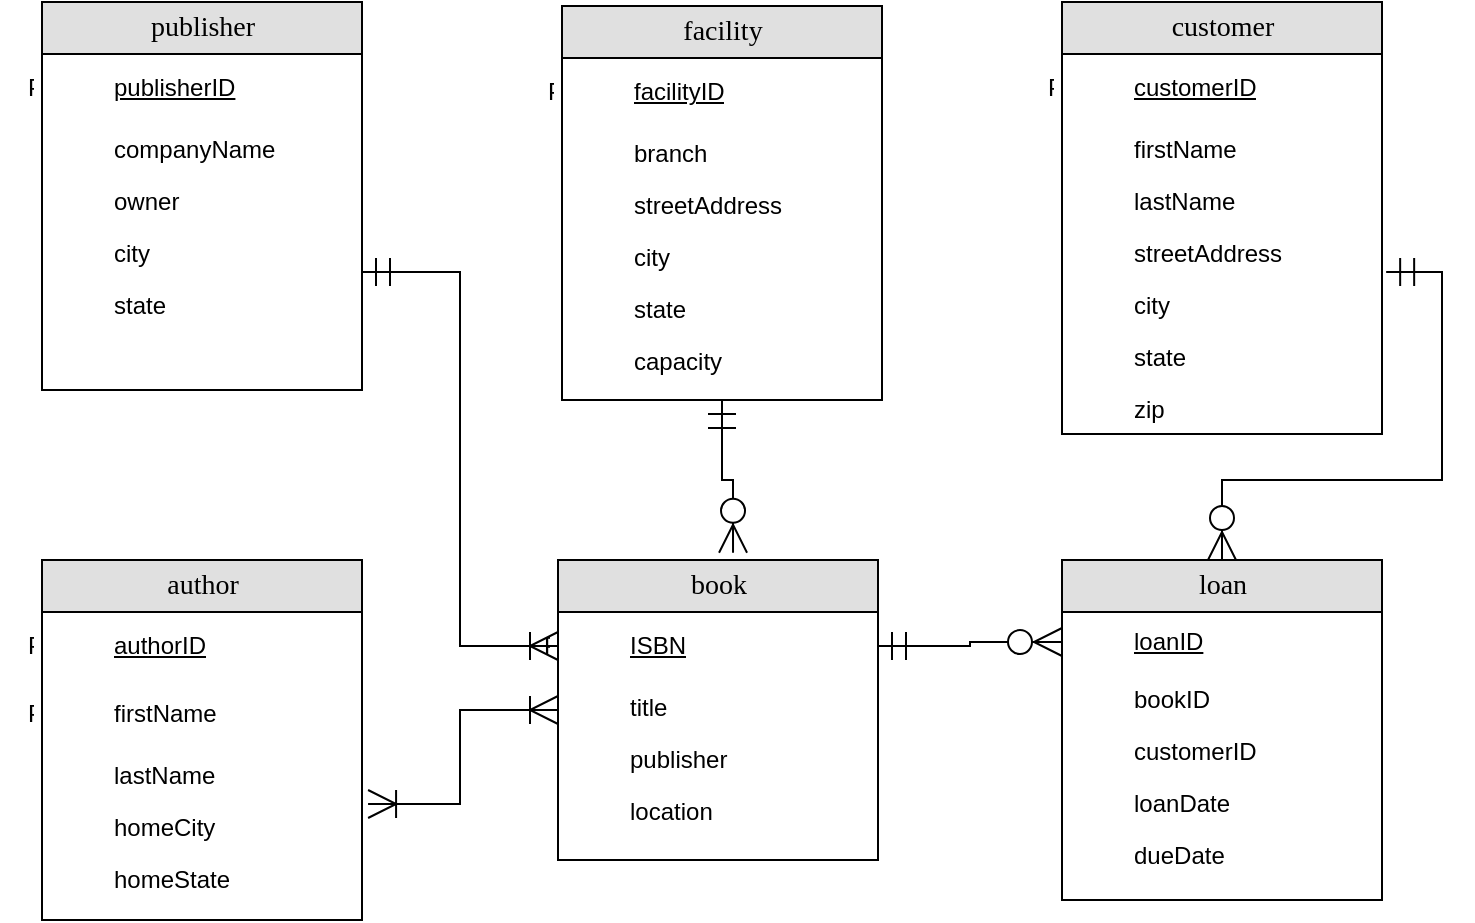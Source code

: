 <mxfile version="11.0.7" type="device"><diagram name="Page-1" id="e56a1550-8fbb-45ad-956c-1786394a9013"><mxGraphModel dx="1422" dy="845" grid="1" gridSize="10" guides="1" tooltips="1" connect="1" arrows="1" fold="1" page="1" pageScale="1" pageWidth="1100" pageHeight="850" background="#ffffff" math="0" shadow="0"><root><mxCell id="0"/><mxCell id="1" parent="0"/><mxCell id="mMnQFlabXRsG9T296ZAE-64" style="edgeStyle=orthogonalEdgeStyle;rounded=0;orthogonalLoop=1;jettySize=auto;html=1;entryX=1.019;entryY=0.077;entryDx=0;entryDy=0;entryPerimeter=0;startArrow=ERoneToMany;startFill=0;startSize=12;endArrow=ERoneToMany;endFill=0;endSize=12;" parent="1" source="2e49270ec7c68f3f-19" target="mMnQFlabXRsG9T296ZAE-14" edge="1"><mxGeometry relative="1" as="geometry"/></mxCell><mxCell id="2e49270ec7c68f3f-19" value="book" style="swimlane;html=1;fontStyle=0;childLayout=stackLayout;horizontal=1;startSize=26;fillColor=#e0e0e0;horizontalStack=0;resizeParent=1;resizeLast=0;collapsible=1;marginBottom=0;swimlaneFillColor=#ffffff;align=center;rounded=0;shadow=0;comic=0;labelBackgroundColor=none;strokeColor=#000000;strokeWidth=1;fontFamily=Verdana;fontSize=14;fontColor=#000000;" parent="1" vertex="1"><mxGeometry x="408" y="400" width="160" height="150" as="geometry"/></mxCell><mxCell id="2e49270ec7c68f3f-20" value="&lt;u&gt;ISBN&lt;/u&gt;" style="shape=partialRectangle;top=0;left=0;right=0;bottom=1;html=1;align=left;verticalAlign=middle;fillColor=none;spacingLeft=34;spacingRight=4;whiteSpace=wrap;overflow=hidden;rotatable=0;points=[[0,0.5],[1,0.5]];portConstraint=eastwest;dropTarget=0;fontStyle=0;strokeColor=none;" parent="2e49270ec7c68f3f-19" vertex="1"><mxGeometry y="26" width="160" height="34" as="geometry"/></mxCell><mxCell id="2e49270ec7c68f3f-21" value="PK" style="shape=partialRectangle;top=0;left=0;bottom=0;html=1;fillColor=none;align=left;verticalAlign=middle;spacingLeft=4;spacingRight=4;whiteSpace=wrap;overflow=hidden;rotatable=0;points=[];portConstraint=eastwest;part=1;strokeColor=none;" parent="2e49270ec7c68f3f-20" vertex="1" connectable="0"><mxGeometry x="-12.568" width="12.568" height="34" as="geometry"/></mxCell><mxCell id="2e49270ec7c68f3f-22" value="title" style="shape=partialRectangle;top=0;left=0;right=0;bottom=0;html=1;align=left;verticalAlign=top;fillColor=none;spacingLeft=34;spacingRight=4;whiteSpace=wrap;overflow=hidden;rotatable=0;points=[[0,0.5],[1,0.5]];portConstraint=eastwest;dropTarget=0;" parent="2e49270ec7c68f3f-19" vertex="1"><mxGeometry y="60" width="160" height="26" as="geometry"/></mxCell><mxCell id="2e49270ec7c68f3f-23" value="" style="shape=partialRectangle;top=0;left=0;bottom=0;html=1;fillColor=none;align=left;verticalAlign=top;spacingLeft=4;spacingRight=4;whiteSpace=wrap;overflow=hidden;rotatable=0;points=[];portConstraint=eastwest;part=1;" parent="2e49270ec7c68f3f-22" vertex="1" connectable="0"><mxGeometry x="-10" width="10" height="26" as="geometry"/></mxCell><mxCell id="2e49270ec7c68f3f-26" value="publisher" style="shape=partialRectangle;top=0;left=0;right=0;bottom=0;html=1;align=left;verticalAlign=top;fillColor=none;spacingLeft=34;spacingRight=4;whiteSpace=wrap;overflow=hidden;rotatable=0;points=[[0,0.5],[1,0.5]];portConstraint=eastwest;dropTarget=0;" parent="2e49270ec7c68f3f-19" vertex="1"><mxGeometry y="86" width="160" height="26" as="geometry"/></mxCell><mxCell id="2e49270ec7c68f3f-27" value="" style="shape=partialRectangle;top=0;left=0;bottom=0;html=1;fillColor=none;align=left;verticalAlign=top;spacingLeft=4;spacingRight=4;whiteSpace=wrap;overflow=hidden;rotatable=0;points=[];portConstraint=eastwest;part=1;" parent="2e49270ec7c68f3f-26" vertex="1" connectable="0"><mxGeometry x="-10" width="10" height="26" as="geometry"/></mxCell><mxCell id="mMnQFlabXRsG9T296ZAE-3" value="location" style="shape=partialRectangle;top=0;left=0;right=0;bottom=0;html=1;align=left;verticalAlign=top;fillColor=none;spacingLeft=34;spacingRight=4;whiteSpace=wrap;overflow=hidden;rotatable=0;points=[[0,0.5],[1,0.5]];portConstraint=eastwest;dropTarget=0;" parent="2e49270ec7c68f3f-19" vertex="1"><mxGeometry y="112" width="160" height="26" as="geometry"/></mxCell><mxCell id="mMnQFlabXRsG9T296ZAE-4" value="" style="shape=partialRectangle;top=0;left=0;bottom=0;html=1;fillColor=none;align=left;verticalAlign=top;spacingLeft=4;spacingRight=4;whiteSpace=wrap;overflow=hidden;rotatable=0;points=[];portConstraint=eastwest;part=1;" parent="mMnQFlabXRsG9T296ZAE-3" vertex="1" connectable="0"><mxGeometry x="-20" width="20" height="26" as="geometry"/></mxCell><mxCell id="2e49270ec7c68f3f-30" value="loan" style="swimlane;html=1;fontStyle=0;childLayout=stackLayout;horizontal=1;startSize=26;fillColor=#e0e0e0;horizontalStack=0;resizeParent=1;resizeLast=0;collapsible=1;marginBottom=0;swimlaneFillColor=#ffffff;align=center;rounded=0;shadow=0;comic=0;labelBackgroundColor=none;strokeColor=#000000;strokeWidth=1;fontFamily=Verdana;fontSize=14;fontColor=#000000;" parent="1" vertex="1"><mxGeometry x="660" y="400" width="160" height="170" as="geometry"/></mxCell><mxCell id="2e49270ec7c68f3f-31" value="&lt;u&gt;loanID&lt;/u&gt;" style="shape=partialRectangle;top=0;left=0;right=0;bottom=1;html=1;align=left;verticalAlign=middle;fillColor=none;spacingLeft=34;spacingRight=4;whiteSpace=wrap;overflow=hidden;rotatable=0;points=[[0,0.5],[1,0.5]];portConstraint=eastwest;dropTarget=0;fontStyle=0;strokeColor=none;" parent="2e49270ec7c68f3f-30" vertex="1"><mxGeometry y="26" width="160" height="30" as="geometry"/></mxCell><mxCell id="2e49270ec7c68f3f-32" value="" style="shape=partialRectangle;top=0;left=0;bottom=0;html=1;fillColor=none;align=left;verticalAlign=middle;spacingLeft=4;spacingRight=4;whiteSpace=wrap;overflow=hidden;rotatable=0;points=[];portConstraint=eastwest;part=1;" parent="2e49270ec7c68f3f-31" vertex="1" connectable="0"><mxGeometry height="30" as="geometry"/></mxCell><mxCell id="2e49270ec7c68f3f-33" value="bookID" style="shape=partialRectangle;top=0;left=0;right=0;bottom=0;html=1;align=left;verticalAlign=top;fillColor=none;spacingLeft=34;spacingRight=4;whiteSpace=wrap;overflow=hidden;rotatable=0;points=[[0,0.5],[1,0.5]];portConstraint=eastwest;dropTarget=0;strokeColor=none;" parent="2e49270ec7c68f3f-30" vertex="1"><mxGeometry y="56" width="160" height="26" as="geometry"/></mxCell><mxCell id="2e49270ec7c68f3f-34" value="" style="shape=partialRectangle;top=0;left=0;bottom=0;html=1;fillColor=none;align=left;verticalAlign=top;spacingLeft=4;spacingRight=4;whiteSpace=wrap;overflow=hidden;rotatable=0;points=[];portConstraint=eastwest;part=1;" parent="2e49270ec7c68f3f-33" vertex="1" connectable="0"><mxGeometry height="26" as="geometry"/></mxCell><mxCell id="2e49270ec7c68f3f-35" value="customerID" style="shape=partialRectangle;top=0;left=0;right=0;bottom=0;html=1;align=left;verticalAlign=top;fillColor=none;spacingLeft=34;spacingRight=4;whiteSpace=wrap;overflow=hidden;rotatable=0;points=[[0,0.5],[1,0.5]];portConstraint=eastwest;dropTarget=0;strokeColor=none;" parent="2e49270ec7c68f3f-30" vertex="1"><mxGeometry y="82" width="160" height="26" as="geometry"/></mxCell><mxCell id="2e49270ec7c68f3f-36" value="" style="shape=partialRectangle;top=0;left=0;bottom=0;html=1;fillColor=none;align=left;verticalAlign=top;spacingLeft=4;spacingRight=4;whiteSpace=wrap;overflow=hidden;rotatable=0;points=[];portConstraint=eastwest;part=1;" parent="2e49270ec7c68f3f-35" vertex="1" connectable="0"><mxGeometry height="26" as="geometry"/></mxCell><mxCell id="2e49270ec7c68f3f-37" value="loanDate" style="shape=partialRectangle;top=0;left=0;right=0;bottom=0;html=1;align=left;verticalAlign=top;fillColor=none;spacingLeft=34;spacingRight=4;whiteSpace=wrap;overflow=hidden;rotatable=0;points=[[0,0.5],[1,0.5]];portConstraint=eastwest;dropTarget=0;strokeColor=none;" parent="2e49270ec7c68f3f-30" vertex="1"><mxGeometry y="108" width="160" height="26" as="geometry"/></mxCell><mxCell id="2e49270ec7c68f3f-38" value="" style="shape=partialRectangle;top=0;left=0;bottom=0;html=1;fillColor=none;align=left;verticalAlign=top;spacingLeft=4;spacingRight=4;whiteSpace=wrap;overflow=hidden;rotatable=0;points=[];portConstraint=eastwest;part=1;" parent="2e49270ec7c68f3f-37" vertex="1" connectable="0"><mxGeometry height="26" as="geometry"/></mxCell><mxCell id="mMnQFlabXRsG9T296ZAE-5" value="dueDate" style="shape=partialRectangle;top=0;left=0;right=0;bottom=0;html=1;align=left;verticalAlign=top;fillColor=none;spacingLeft=34;spacingRight=4;whiteSpace=wrap;overflow=hidden;rotatable=0;points=[[0,0.5],[1,0.5]];portConstraint=eastwest;dropTarget=0;" parent="2e49270ec7c68f3f-30" vertex="1"><mxGeometry y="134" width="160" height="26" as="geometry"/></mxCell><mxCell id="mMnQFlabXRsG9T296ZAE-6" value="" style="shape=partialRectangle;top=0;left=0;bottom=0;html=1;fillColor=none;align=left;verticalAlign=top;spacingLeft=4;spacingRight=4;whiteSpace=wrap;overflow=hidden;rotatable=0;points=[];portConstraint=eastwest;part=1;" parent="mMnQFlabXRsG9T296ZAE-5" vertex="1" connectable="0"><mxGeometry height="26" as="geometry"/></mxCell><mxCell id="mMnQFlabXRsG9T296ZAE-9" value="author" style="swimlane;html=1;fontStyle=0;childLayout=stackLayout;horizontal=1;startSize=26;fillColor=#e0e0e0;horizontalStack=0;resizeParent=1;resizeLast=0;collapsible=1;marginBottom=0;swimlaneFillColor=#ffffff;align=center;rounded=0;shadow=0;comic=0;labelBackgroundColor=none;strokeColor=#000000;strokeWidth=1;fontFamily=Verdana;fontSize=14;fontColor=#000000;" parent="1" vertex="1"><mxGeometry x="150" y="400" width="160" height="180" as="geometry"/></mxCell><mxCell id="mMnQFlabXRsG9T296ZAE-10" value="&lt;u&gt;authorID&lt;/u&gt;" style="shape=partialRectangle;top=0;left=0;right=0;bottom=1;html=1;align=left;verticalAlign=middle;fillColor=none;spacingLeft=34;spacingRight=4;whiteSpace=wrap;overflow=hidden;rotatable=0;points=[[0,0.5],[1,0.5]];portConstraint=eastwest;dropTarget=0;fontStyle=0;strokeColor=none;" parent="mMnQFlabXRsG9T296ZAE-9" vertex="1"><mxGeometry y="26" width="160" height="34" as="geometry"/></mxCell><mxCell id="mMnQFlabXRsG9T296ZAE-11" value="PK" style="shape=partialRectangle;top=0;left=0;bottom=0;html=1;fillColor=none;align=left;verticalAlign=middle;spacingLeft=4;spacingRight=4;whiteSpace=wrap;overflow=hidden;rotatable=0;points=[];portConstraint=eastwest;part=1;strokeColor=none;" parent="mMnQFlabXRsG9T296ZAE-10" vertex="1" connectable="0"><mxGeometry x="-12.568" width="12.568" height="34" as="geometry"/></mxCell><mxCell id="mMnQFlabXRsG9T296ZAE-68" value="firstName" style="shape=partialRectangle;top=0;left=0;right=0;bottom=1;html=1;align=left;verticalAlign=middle;fillColor=none;spacingLeft=34;spacingRight=4;whiteSpace=wrap;overflow=hidden;rotatable=0;points=[[0,0.5],[1,0.5]];portConstraint=eastwest;dropTarget=0;fontStyle=0;strokeColor=none;" parent="mMnQFlabXRsG9T296ZAE-9" vertex="1"><mxGeometry y="60" width="160" height="34" as="geometry"/></mxCell><mxCell id="mMnQFlabXRsG9T296ZAE-69" value="PK" style="shape=partialRectangle;top=0;left=0;bottom=0;html=1;fillColor=none;align=left;verticalAlign=middle;spacingLeft=4;spacingRight=4;whiteSpace=wrap;overflow=hidden;rotatable=0;points=[];portConstraint=eastwest;part=1;strokeColor=none;" parent="mMnQFlabXRsG9T296ZAE-68" vertex="1" connectable="0"><mxGeometry x="-12.568" width="12.568" height="34" as="geometry"/></mxCell><mxCell id="mMnQFlabXRsG9T296ZAE-12" value="lastName" style="shape=partialRectangle;top=0;left=0;right=0;bottom=0;html=1;align=left;verticalAlign=top;fillColor=none;spacingLeft=34;spacingRight=4;whiteSpace=wrap;overflow=hidden;rotatable=0;points=[[0,0.5],[1,0.5]];portConstraint=eastwest;dropTarget=0;" parent="mMnQFlabXRsG9T296ZAE-9" vertex="1"><mxGeometry y="94" width="160" height="26" as="geometry"/></mxCell><mxCell id="mMnQFlabXRsG9T296ZAE-13" value="" style="shape=partialRectangle;top=0;left=0;bottom=0;html=1;fillColor=none;align=left;verticalAlign=top;spacingLeft=4;spacingRight=4;whiteSpace=wrap;overflow=hidden;rotatable=0;points=[];portConstraint=eastwest;part=1;" parent="mMnQFlabXRsG9T296ZAE-12" vertex="1" connectable="0"><mxGeometry x="-10" width="10" height="26" as="geometry"/></mxCell><mxCell id="mMnQFlabXRsG9T296ZAE-14" value="homeCity" style="shape=partialRectangle;top=0;left=0;right=0;bottom=0;html=1;align=left;verticalAlign=top;fillColor=none;spacingLeft=34;spacingRight=4;whiteSpace=wrap;overflow=hidden;rotatable=0;points=[[0,0.5],[1,0.5]];portConstraint=eastwest;dropTarget=0;" parent="mMnQFlabXRsG9T296ZAE-9" vertex="1"><mxGeometry y="120" width="160" height="26" as="geometry"/></mxCell><mxCell id="mMnQFlabXRsG9T296ZAE-15" value="" style="shape=partialRectangle;top=0;left=0;bottom=0;html=1;fillColor=none;align=left;verticalAlign=top;spacingLeft=4;spacingRight=4;whiteSpace=wrap;overflow=hidden;rotatable=0;points=[];portConstraint=eastwest;part=1;" parent="mMnQFlabXRsG9T296ZAE-14" vertex="1" connectable="0"><mxGeometry x="-10" width="10" height="26" as="geometry"/></mxCell><mxCell id="mMnQFlabXRsG9T296ZAE-16" value="homeState" style="shape=partialRectangle;top=0;left=0;right=0;bottom=0;html=1;align=left;verticalAlign=top;fillColor=none;spacingLeft=34;spacingRight=4;whiteSpace=wrap;overflow=hidden;rotatable=0;points=[[0,0.5],[1,0.5]];portConstraint=eastwest;dropTarget=0;" parent="mMnQFlabXRsG9T296ZAE-9" vertex="1"><mxGeometry y="146" width="160" height="26" as="geometry"/></mxCell><mxCell id="mMnQFlabXRsG9T296ZAE-17" value="" style="shape=partialRectangle;top=0;left=0;bottom=0;html=1;fillColor=none;align=left;verticalAlign=top;spacingLeft=4;spacingRight=4;whiteSpace=wrap;overflow=hidden;rotatable=0;points=[];portConstraint=eastwest;part=1;" parent="mMnQFlabXRsG9T296ZAE-16" vertex="1" connectable="0"><mxGeometry x="-10" width="10" height="26" as="geometry"/></mxCell><mxCell id="mMnQFlabXRsG9T296ZAE-20" value="publisher" style="swimlane;html=1;fontStyle=0;childLayout=stackLayout;horizontal=1;startSize=26;fillColor=#e0e0e0;horizontalStack=0;resizeParent=1;resizeLast=0;collapsible=1;marginBottom=0;swimlaneFillColor=#ffffff;align=center;rounded=0;shadow=0;comic=0;labelBackgroundColor=none;strokeColor=#000000;strokeWidth=1;fontFamily=Verdana;fontSize=14;fontColor=#000000;" parent="1" vertex="1"><mxGeometry x="150" y="121" width="160" height="194" as="geometry"/></mxCell><mxCell id="mMnQFlabXRsG9T296ZAE-21" value="&lt;u&gt;publisherID&lt;/u&gt;" style="shape=partialRectangle;top=0;left=0;right=0;bottom=1;html=1;align=left;verticalAlign=middle;fillColor=none;spacingLeft=34;spacingRight=4;whiteSpace=wrap;overflow=hidden;rotatable=0;points=[[0,0.5],[1,0.5]];portConstraint=eastwest;dropTarget=0;fontStyle=0;strokeColor=none;" parent="mMnQFlabXRsG9T296ZAE-20" vertex="1"><mxGeometry y="26" width="160" height="34" as="geometry"/></mxCell><mxCell id="mMnQFlabXRsG9T296ZAE-22" value="PK" style="shape=partialRectangle;top=0;left=0;bottom=0;html=1;fillColor=none;align=left;verticalAlign=middle;spacingLeft=4;spacingRight=4;whiteSpace=wrap;overflow=hidden;rotatable=0;points=[];portConstraint=eastwest;part=1;strokeColor=none;" parent="mMnQFlabXRsG9T296ZAE-21" vertex="1" connectable="0"><mxGeometry x="-12.568" width="12.568" height="34" as="geometry"/></mxCell><mxCell id="mMnQFlabXRsG9T296ZAE-23" value="companyName" style="shape=partialRectangle;top=0;left=0;right=0;bottom=0;html=1;align=left;verticalAlign=top;fillColor=none;spacingLeft=34;spacingRight=4;whiteSpace=wrap;overflow=hidden;rotatable=0;points=[[0,0.5],[1,0.5]];portConstraint=eastwest;dropTarget=0;" parent="mMnQFlabXRsG9T296ZAE-20" vertex="1"><mxGeometry y="60" width="160" height="26" as="geometry"/></mxCell><mxCell id="mMnQFlabXRsG9T296ZAE-24" value="" style="shape=partialRectangle;top=0;left=0;bottom=0;html=1;fillColor=none;align=left;verticalAlign=top;spacingLeft=4;spacingRight=4;whiteSpace=wrap;overflow=hidden;rotatable=0;points=[];portConstraint=eastwest;part=1;" parent="mMnQFlabXRsG9T296ZAE-23" vertex="1" connectable="0"><mxGeometry x="-10" width="10" height="26" as="geometry"/></mxCell><mxCell id="mMnQFlabXRsG9T296ZAE-25" value="owner" style="shape=partialRectangle;top=0;left=0;right=0;bottom=0;html=1;align=left;verticalAlign=top;fillColor=none;spacingLeft=34;spacingRight=4;whiteSpace=wrap;overflow=hidden;rotatable=0;points=[[0,0.5],[1,0.5]];portConstraint=eastwest;dropTarget=0;" parent="mMnQFlabXRsG9T296ZAE-20" vertex="1"><mxGeometry y="86" width="160" height="26" as="geometry"/></mxCell><mxCell id="mMnQFlabXRsG9T296ZAE-26" value="" style="shape=partialRectangle;top=0;left=0;bottom=0;html=1;fillColor=none;align=left;verticalAlign=top;spacingLeft=4;spacingRight=4;whiteSpace=wrap;overflow=hidden;rotatable=0;points=[];portConstraint=eastwest;part=1;" parent="mMnQFlabXRsG9T296ZAE-25" vertex="1" connectable="0"><mxGeometry x="-10" width="10" height="26" as="geometry"/></mxCell><mxCell id="mMnQFlabXRsG9T296ZAE-27" value="city" style="shape=partialRectangle;top=0;left=0;right=0;bottom=0;html=1;align=left;verticalAlign=top;fillColor=none;spacingLeft=34;spacingRight=4;whiteSpace=wrap;overflow=hidden;rotatable=0;points=[[0,0.5],[1,0.5]];portConstraint=eastwest;dropTarget=0;" parent="mMnQFlabXRsG9T296ZAE-20" vertex="1"><mxGeometry y="112" width="160" height="26" as="geometry"/></mxCell><mxCell id="mMnQFlabXRsG9T296ZAE-28" value="" style="shape=partialRectangle;top=0;left=0;bottom=0;html=1;fillColor=none;align=left;verticalAlign=top;spacingLeft=4;spacingRight=4;whiteSpace=wrap;overflow=hidden;rotatable=0;points=[];portConstraint=eastwest;part=1;" parent="mMnQFlabXRsG9T296ZAE-27" vertex="1" connectable="0"><mxGeometry x="-10" width="10" height="26" as="geometry"/></mxCell><mxCell id="mMnQFlabXRsG9T296ZAE-29" value="state" style="shape=partialRectangle;top=0;left=0;right=0;bottom=0;html=1;align=left;verticalAlign=top;fillColor=none;spacingLeft=34;spacingRight=4;whiteSpace=wrap;overflow=hidden;rotatable=0;points=[[0,0.5],[1,0.5]];portConstraint=eastwest;dropTarget=0;" parent="mMnQFlabXRsG9T296ZAE-20" vertex="1"><mxGeometry y="138" width="160" height="26" as="geometry"/></mxCell><mxCell id="mMnQFlabXRsG9T296ZAE-30" value="" style="shape=partialRectangle;top=0;left=0;bottom=0;html=1;fillColor=none;align=left;verticalAlign=top;spacingLeft=4;spacingRight=4;whiteSpace=wrap;overflow=hidden;rotatable=0;points=[];portConstraint=eastwest;part=1;" parent="mMnQFlabXRsG9T296ZAE-29" vertex="1" connectable="0"><mxGeometry x="-20" width="20" height="26" as="geometry"/></mxCell><mxCell id="mMnQFlabXRsG9T296ZAE-63" style="edgeStyle=orthogonalEdgeStyle;rounded=0;orthogonalLoop=1;jettySize=auto;html=1;entryX=0.547;entryY=-0.024;entryDx=0;entryDy=0;entryPerimeter=0;startArrow=ERmandOne;startFill=0;startSize=12;endArrow=ERzeroToMany;endFill=1;endSize=12;" parent="1" source="mMnQFlabXRsG9T296ZAE-31" target="2e49270ec7c68f3f-19" edge="1"><mxGeometry relative="1" as="geometry"/></mxCell><mxCell id="mMnQFlabXRsG9T296ZAE-31" value="facility" style="swimlane;html=1;fontStyle=0;childLayout=stackLayout;horizontal=1;startSize=26;fillColor=#e0e0e0;horizontalStack=0;resizeParent=1;resizeLast=0;collapsible=1;marginBottom=0;swimlaneFillColor=#ffffff;align=center;rounded=0;shadow=0;comic=0;labelBackgroundColor=none;strokeColor=#000000;strokeWidth=1;fontFamily=Verdana;fontSize=14;fontColor=#000000;" parent="1" vertex="1"><mxGeometry x="410" y="123" width="160" height="197" as="geometry"/></mxCell><mxCell id="mMnQFlabXRsG9T296ZAE-32" value="&lt;u&gt;facilityID&lt;/u&gt;" style="shape=partialRectangle;top=0;left=0;right=0;bottom=1;html=1;align=left;verticalAlign=middle;fillColor=none;spacingLeft=34;spacingRight=4;whiteSpace=wrap;overflow=hidden;rotatable=0;points=[[0,0.5],[1,0.5]];portConstraint=eastwest;dropTarget=0;fontStyle=0;strokeColor=none;" parent="mMnQFlabXRsG9T296ZAE-31" vertex="1"><mxGeometry y="26" width="160" height="34" as="geometry"/></mxCell><mxCell id="mMnQFlabXRsG9T296ZAE-33" value="PK" style="shape=partialRectangle;top=0;left=0;bottom=0;html=1;fillColor=none;align=left;verticalAlign=middle;spacingLeft=4;spacingRight=4;whiteSpace=wrap;overflow=hidden;rotatable=0;points=[];portConstraint=eastwest;part=1;strokeColor=none;" parent="mMnQFlabXRsG9T296ZAE-32" vertex="1" connectable="0"><mxGeometry x="-12.568" width="12.568" height="34" as="geometry"/></mxCell><mxCell id="mMnQFlabXRsG9T296ZAE-34" value="branch" style="shape=partialRectangle;top=0;left=0;right=0;bottom=0;html=1;align=left;verticalAlign=top;fillColor=none;spacingLeft=34;spacingRight=4;whiteSpace=wrap;overflow=hidden;rotatable=0;points=[[0,0.5],[1,0.5]];portConstraint=eastwest;dropTarget=0;" parent="mMnQFlabXRsG9T296ZAE-31" vertex="1"><mxGeometry y="60" width="160" height="26" as="geometry"/></mxCell><mxCell id="mMnQFlabXRsG9T296ZAE-35" value="" style="shape=partialRectangle;top=0;left=0;bottom=0;html=1;fillColor=none;align=left;verticalAlign=top;spacingLeft=4;spacingRight=4;whiteSpace=wrap;overflow=hidden;rotatable=0;points=[];portConstraint=eastwest;part=1;" parent="mMnQFlabXRsG9T296ZAE-34" vertex="1" connectable="0"><mxGeometry x="-10" width="10" height="26" as="geometry"/></mxCell><mxCell id="mMnQFlabXRsG9T296ZAE-36" value="streetAddress" style="shape=partialRectangle;top=0;left=0;right=0;bottom=0;html=1;align=left;verticalAlign=top;fillColor=none;spacingLeft=34;spacingRight=4;whiteSpace=wrap;overflow=hidden;rotatable=0;points=[[0,0.5],[1,0.5]];portConstraint=eastwest;dropTarget=0;" parent="mMnQFlabXRsG9T296ZAE-31" vertex="1"><mxGeometry y="86" width="160" height="26" as="geometry"/></mxCell><mxCell id="mMnQFlabXRsG9T296ZAE-37" value="" style="shape=partialRectangle;top=0;left=0;bottom=0;html=1;fillColor=none;align=left;verticalAlign=top;spacingLeft=4;spacingRight=4;whiteSpace=wrap;overflow=hidden;rotatable=0;points=[];portConstraint=eastwest;part=1;" parent="mMnQFlabXRsG9T296ZAE-36" vertex="1" connectable="0"><mxGeometry x="-10" width="10" height="26" as="geometry"/></mxCell><mxCell id="mMnQFlabXRsG9T296ZAE-38" value="city" style="shape=partialRectangle;top=0;left=0;right=0;bottom=0;html=1;align=left;verticalAlign=top;fillColor=none;spacingLeft=34;spacingRight=4;whiteSpace=wrap;overflow=hidden;rotatable=0;points=[[0,0.5],[1,0.5]];portConstraint=eastwest;dropTarget=0;" parent="mMnQFlabXRsG9T296ZAE-31" vertex="1"><mxGeometry y="112" width="160" height="26" as="geometry"/></mxCell><mxCell id="mMnQFlabXRsG9T296ZAE-39" value="" style="shape=partialRectangle;top=0;left=0;bottom=0;html=1;fillColor=none;align=left;verticalAlign=top;spacingLeft=4;spacingRight=4;whiteSpace=wrap;overflow=hidden;rotatable=0;points=[];portConstraint=eastwest;part=1;" parent="mMnQFlabXRsG9T296ZAE-38" vertex="1" connectable="0"><mxGeometry x="-10" width="10" height="26" as="geometry"/></mxCell><mxCell id="mMnQFlabXRsG9T296ZAE-40" value="state" style="shape=partialRectangle;top=0;left=0;right=0;bottom=0;html=1;align=left;verticalAlign=top;fillColor=none;spacingLeft=34;spacingRight=4;whiteSpace=wrap;overflow=hidden;rotatable=0;points=[[0,0.5],[1,0.5]];portConstraint=eastwest;dropTarget=0;" parent="mMnQFlabXRsG9T296ZAE-31" vertex="1"><mxGeometry y="138" width="160" height="26" as="geometry"/></mxCell><mxCell id="mMnQFlabXRsG9T296ZAE-41" value="" style="shape=partialRectangle;top=0;left=0;bottom=0;html=1;fillColor=none;align=left;verticalAlign=top;spacingLeft=4;spacingRight=4;whiteSpace=wrap;overflow=hidden;rotatable=0;points=[];portConstraint=eastwest;part=1;" parent="mMnQFlabXRsG9T296ZAE-40" vertex="1" connectable="0"><mxGeometry x="-20" width="20" height="26" as="geometry"/></mxCell><mxCell id="mMnQFlabXRsG9T296ZAE-53" value="capacity" style="shape=partialRectangle;top=0;left=0;right=0;bottom=0;html=1;align=left;verticalAlign=top;fillColor=none;spacingLeft=34;spacingRight=4;whiteSpace=wrap;overflow=hidden;rotatable=0;points=[[0,0.5],[1,0.5]];portConstraint=eastwest;dropTarget=0;" parent="mMnQFlabXRsG9T296ZAE-31" vertex="1"><mxGeometry y="164" width="160" height="26" as="geometry"/></mxCell><mxCell id="mMnQFlabXRsG9T296ZAE-54" value="" style="shape=partialRectangle;top=0;left=0;bottom=0;html=1;fillColor=none;align=left;verticalAlign=top;spacingLeft=4;spacingRight=4;whiteSpace=wrap;overflow=hidden;rotatable=0;points=[];portConstraint=eastwest;part=1;" parent="mMnQFlabXRsG9T296ZAE-53" vertex="1" connectable="0"><mxGeometry x="-20" width="20" height="26" as="geometry"/></mxCell><mxCell id="mMnQFlabXRsG9T296ZAE-42" value="customer" style="swimlane;html=1;fontStyle=0;childLayout=stackLayout;horizontal=1;startSize=26;fillColor=#e0e0e0;horizontalStack=0;resizeParent=1;resizeLast=0;collapsible=1;marginBottom=0;swimlaneFillColor=#ffffff;align=center;rounded=0;shadow=0;comic=0;labelBackgroundColor=none;strokeColor=#000000;strokeWidth=1;fontFamily=Verdana;fontSize=14;fontColor=#000000;" parent="1" vertex="1"><mxGeometry x="660" y="121" width="160" height="216" as="geometry"/></mxCell><mxCell id="mMnQFlabXRsG9T296ZAE-43" value="&lt;u&gt;customerID&lt;/u&gt;" style="shape=partialRectangle;top=0;left=0;right=0;bottom=1;html=1;align=left;verticalAlign=middle;fillColor=none;spacingLeft=34;spacingRight=4;whiteSpace=wrap;overflow=hidden;rotatable=0;points=[[0,0.5],[1,0.5]];portConstraint=eastwest;dropTarget=0;fontStyle=0;strokeColor=none;" parent="mMnQFlabXRsG9T296ZAE-42" vertex="1"><mxGeometry y="26" width="160" height="34" as="geometry"/></mxCell><mxCell id="mMnQFlabXRsG9T296ZAE-44" value="PK" style="shape=partialRectangle;top=0;left=0;bottom=0;html=1;fillColor=none;align=left;verticalAlign=middle;spacingLeft=4;spacingRight=4;whiteSpace=wrap;overflow=hidden;rotatable=0;points=[];portConstraint=eastwest;part=1;strokeColor=none;" parent="mMnQFlabXRsG9T296ZAE-43" vertex="1" connectable="0"><mxGeometry x="-12.568" width="12.568" height="34" as="geometry"/></mxCell><mxCell id="mMnQFlabXRsG9T296ZAE-45" value="firstName" style="shape=partialRectangle;top=0;left=0;right=0;bottom=0;html=1;align=left;verticalAlign=top;fillColor=none;spacingLeft=34;spacingRight=4;whiteSpace=wrap;overflow=hidden;rotatable=0;points=[[0,0.5],[1,0.5]];portConstraint=eastwest;dropTarget=0;" parent="mMnQFlabXRsG9T296ZAE-42" vertex="1"><mxGeometry y="60" width="160" height="26" as="geometry"/></mxCell><mxCell id="mMnQFlabXRsG9T296ZAE-46" value="" style="shape=partialRectangle;top=0;left=0;bottom=0;html=1;fillColor=none;align=left;verticalAlign=top;spacingLeft=4;spacingRight=4;whiteSpace=wrap;overflow=hidden;rotatable=0;points=[];portConstraint=eastwest;part=1;" parent="mMnQFlabXRsG9T296ZAE-45" vertex="1" connectable="0"><mxGeometry x="-10" width="10" height="26" as="geometry"/></mxCell><mxCell id="mMnQFlabXRsG9T296ZAE-47" value="lastName" style="shape=partialRectangle;top=0;left=0;right=0;bottom=0;html=1;align=left;verticalAlign=top;fillColor=none;spacingLeft=34;spacingRight=4;whiteSpace=wrap;overflow=hidden;rotatable=0;points=[[0,0.5],[1,0.5]];portConstraint=eastwest;dropTarget=0;" parent="mMnQFlabXRsG9T296ZAE-42" vertex="1"><mxGeometry y="86" width="160" height="26" as="geometry"/></mxCell><mxCell id="mMnQFlabXRsG9T296ZAE-48" value="" style="shape=partialRectangle;top=0;left=0;bottom=0;html=1;fillColor=none;align=left;verticalAlign=top;spacingLeft=4;spacingRight=4;whiteSpace=wrap;overflow=hidden;rotatable=0;points=[];portConstraint=eastwest;part=1;" parent="mMnQFlabXRsG9T296ZAE-47" vertex="1" connectable="0"><mxGeometry x="-10" width="10" height="26" as="geometry"/></mxCell><mxCell id="mMnQFlabXRsG9T296ZAE-49" value="streetAddress" style="shape=partialRectangle;top=0;left=0;right=0;bottom=0;html=1;align=left;verticalAlign=top;fillColor=none;spacingLeft=34;spacingRight=4;whiteSpace=wrap;overflow=hidden;rotatable=0;points=[[0,0.5],[1,0.5]];portConstraint=eastwest;dropTarget=0;" parent="mMnQFlabXRsG9T296ZAE-42" vertex="1"><mxGeometry y="112" width="160" height="26" as="geometry"/></mxCell><mxCell id="mMnQFlabXRsG9T296ZAE-50" value="" style="shape=partialRectangle;top=0;left=0;bottom=0;html=1;fillColor=none;align=left;verticalAlign=top;spacingLeft=4;spacingRight=4;whiteSpace=wrap;overflow=hidden;rotatable=0;points=[];portConstraint=eastwest;part=1;" parent="mMnQFlabXRsG9T296ZAE-49" vertex="1" connectable="0"><mxGeometry x="-10" width="10" height="26" as="geometry"/></mxCell><mxCell id="mMnQFlabXRsG9T296ZAE-51" value="city" style="shape=partialRectangle;top=0;left=0;right=0;bottom=0;html=1;align=left;verticalAlign=top;fillColor=none;spacingLeft=34;spacingRight=4;whiteSpace=wrap;overflow=hidden;rotatable=0;points=[[0,0.5],[1,0.5]];portConstraint=eastwest;dropTarget=0;" parent="mMnQFlabXRsG9T296ZAE-42" vertex="1"><mxGeometry y="138" width="160" height="26" as="geometry"/></mxCell><mxCell id="mMnQFlabXRsG9T296ZAE-52" value="" style="shape=partialRectangle;top=0;left=0;bottom=0;html=1;fillColor=none;align=left;verticalAlign=top;spacingLeft=4;spacingRight=4;whiteSpace=wrap;overflow=hidden;rotatable=0;points=[];portConstraint=eastwest;part=1;" parent="mMnQFlabXRsG9T296ZAE-51" vertex="1" connectable="0"><mxGeometry x="-20" width="20" height="26" as="geometry"/></mxCell><mxCell id="mMnQFlabXRsG9T296ZAE-55" value="state" style="shape=partialRectangle;top=0;left=0;right=0;bottom=0;html=1;align=left;verticalAlign=top;fillColor=none;spacingLeft=34;spacingRight=4;whiteSpace=wrap;overflow=hidden;rotatable=0;points=[[0,0.5],[1,0.5]];portConstraint=eastwest;dropTarget=0;" parent="mMnQFlabXRsG9T296ZAE-42" vertex="1"><mxGeometry y="164" width="160" height="26" as="geometry"/></mxCell><mxCell id="mMnQFlabXRsG9T296ZAE-56" value="" style="shape=partialRectangle;top=0;left=0;bottom=0;html=1;fillColor=none;align=left;verticalAlign=top;spacingLeft=4;spacingRight=4;whiteSpace=wrap;overflow=hidden;rotatable=0;points=[];portConstraint=eastwest;part=1;" parent="mMnQFlabXRsG9T296ZAE-55" vertex="1" connectable="0"><mxGeometry x="-20" width="20" height="26" as="geometry"/></mxCell><mxCell id="mMnQFlabXRsG9T296ZAE-57" value="zip" style="shape=partialRectangle;top=0;left=0;right=0;bottom=0;html=1;align=left;verticalAlign=top;fillColor=none;spacingLeft=34;spacingRight=4;whiteSpace=wrap;overflow=hidden;rotatable=0;points=[[0,0.5],[1,0.5]];portConstraint=eastwest;dropTarget=0;" parent="mMnQFlabXRsG9T296ZAE-42" vertex="1"><mxGeometry y="190" width="160" height="26" as="geometry"/></mxCell><mxCell id="mMnQFlabXRsG9T296ZAE-58" value="" style="shape=partialRectangle;top=0;left=0;bottom=0;html=1;fillColor=none;align=left;verticalAlign=top;spacingLeft=4;spacingRight=4;whiteSpace=wrap;overflow=hidden;rotatable=0;points=[];portConstraint=eastwest;part=1;" parent="mMnQFlabXRsG9T296ZAE-57" vertex="1" connectable="0"><mxGeometry x="-20" width="20" height="26" as="geometry"/></mxCell><mxCell id="mMnQFlabXRsG9T296ZAE-61" style="edgeStyle=orthogonalEdgeStyle;rounded=0;orthogonalLoop=1;jettySize=auto;html=1;exitX=1;exitY=0.5;exitDx=0;exitDy=0;entryX=0;entryY=0.5;entryDx=0;entryDy=0;endArrow=ERzeroToMany;endFill=1;startArrow=ERmandOne;startFill=0;startSize=12;endSize=12;" parent="1" source="2e49270ec7c68f3f-20" target="2e49270ec7c68f3f-31" edge="1"><mxGeometry relative="1" as="geometry"><mxPoint x="650" y="443" as="targetPoint"/></mxGeometry></mxCell><mxCell id="mMnQFlabXRsG9T296ZAE-62" style="edgeStyle=orthogonalEdgeStyle;rounded=0;orthogonalLoop=1;jettySize=auto;html=1;startArrow=ERmandOne;startFill=0;startSize=12;endArrow=ERzeroToMany;endFill=1;endSize=12;exitX=1.013;exitY=-0.115;exitDx=0;exitDy=0;exitPerimeter=0;" parent="1" source="mMnQFlabXRsG9T296ZAE-51" target="2e49270ec7c68f3f-30" edge="1"><mxGeometry relative="1" as="geometry"><Array as="points"><mxPoint x="850" y="256"/><mxPoint x="850" y="360"/><mxPoint x="740" y="360"/></Array></mxGeometry></mxCell><mxCell id="mMnQFlabXRsG9T296ZAE-66" style="edgeStyle=orthogonalEdgeStyle;rounded=0;orthogonalLoop=1;jettySize=auto;html=1;entryX=1;entryY=-0.115;entryDx=0;entryDy=0;entryPerimeter=0;startArrow=ERoneToMany;startFill=0;startSize=12;endArrow=ERmandOne;endFill=0;endSize=12;" parent="1" source="2e49270ec7c68f3f-20" target="mMnQFlabXRsG9T296ZAE-29" edge="1"><mxGeometry relative="1" as="geometry"/></mxCell></root></mxGraphModel></diagram></mxfile>